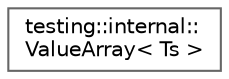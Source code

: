 digraph "Graphical Class Hierarchy"
{
 // LATEX_PDF_SIZE
  bgcolor="transparent";
  edge [fontname=Helvetica,fontsize=10,labelfontname=Helvetica,labelfontsize=10];
  node [fontname=Helvetica,fontsize=10,shape=box,height=0.2,width=0.4];
  rankdir="LR";
  Node0 [id="Node000000",label="testing::internal::\lValueArray\< Ts \>",height=0.2,width=0.4,color="grey40", fillcolor="white", style="filled",URL="$classtesting_1_1internal_1_1ValueArray.html",tooltip=" "];
}
